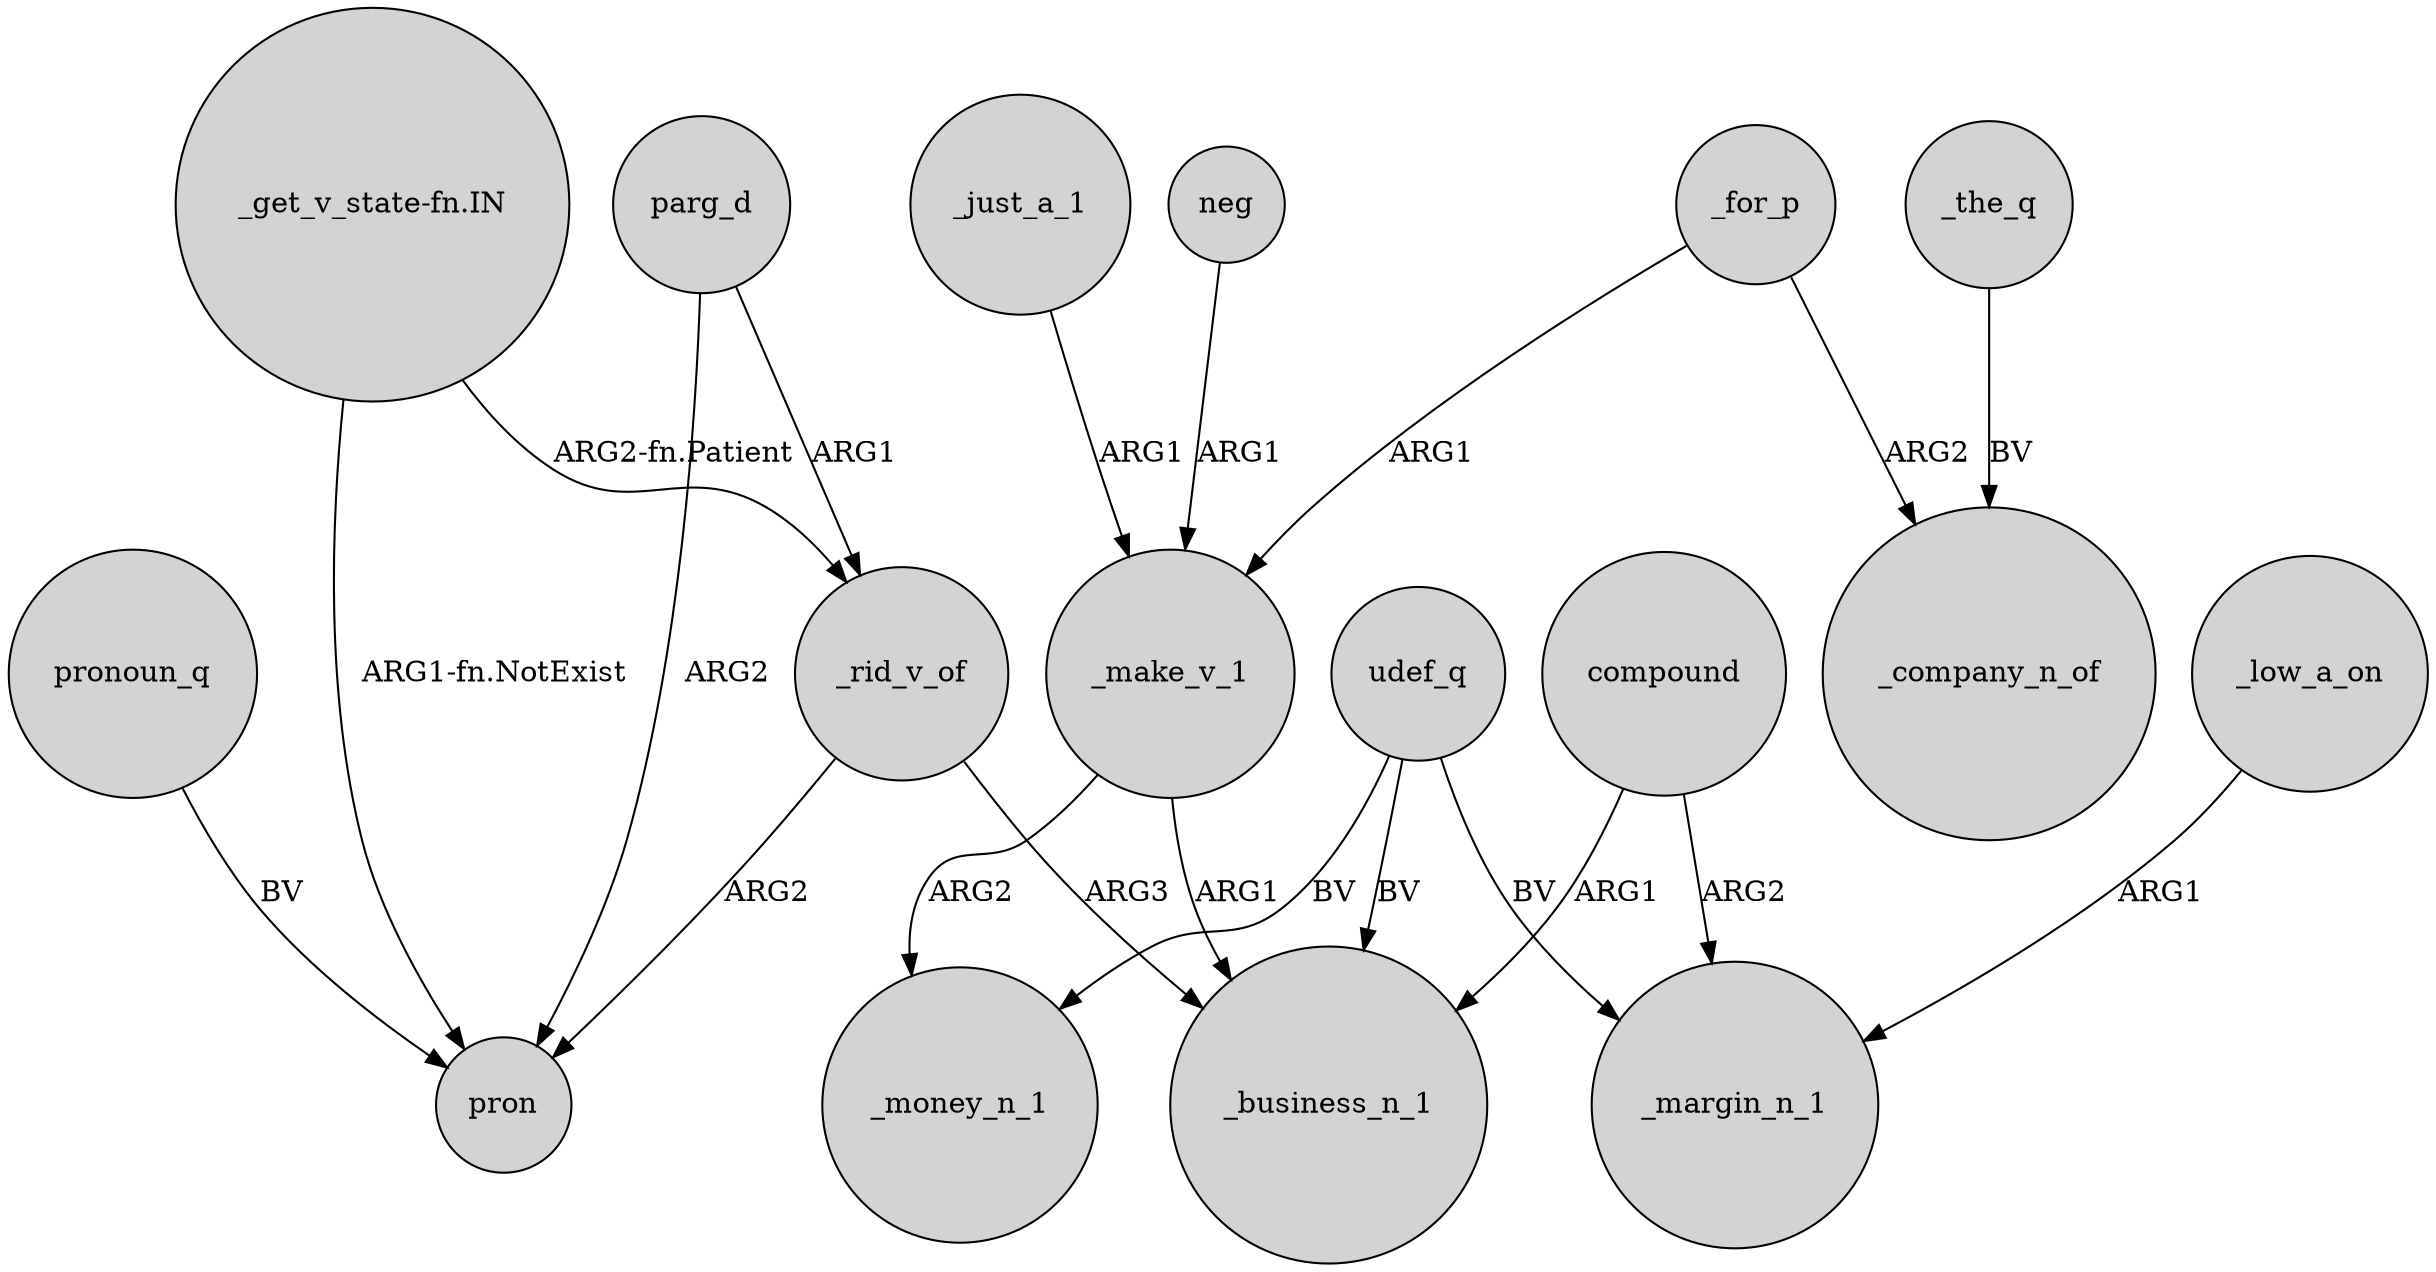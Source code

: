 digraph {
	node [shape=circle style=filled]
	"_get_v_state-fn.IN" -> pron [label="ARG1-fn.NotExist"]
	udef_q -> _money_n_1 [label=BV]
	neg -> _make_v_1 [label=ARG1]
	_rid_v_of -> pron [label=ARG2]
	_for_p -> _make_v_1 [label=ARG1]
	udef_q -> _margin_n_1 [label=BV]
	_make_v_1 -> _business_n_1 [label=ARG1]
	parg_d -> _rid_v_of [label=ARG1]
	_the_q -> _company_n_of [label=BV]
	parg_d -> pron [label=ARG2]
	pronoun_q -> pron [label=BV]
	_low_a_on -> _margin_n_1 [label=ARG1]
	_just_a_1 -> _make_v_1 [label=ARG1]
	"_get_v_state-fn.IN" -> _rid_v_of [label="ARG2-fn.Patient"]
	_for_p -> _company_n_of [label=ARG2]
	compound -> _business_n_1 [label=ARG1]
	compound -> _margin_n_1 [label=ARG2]
	_make_v_1 -> _money_n_1 [label=ARG2]
	udef_q -> _business_n_1 [label=BV]
	_rid_v_of -> _business_n_1 [label=ARG3]
}
